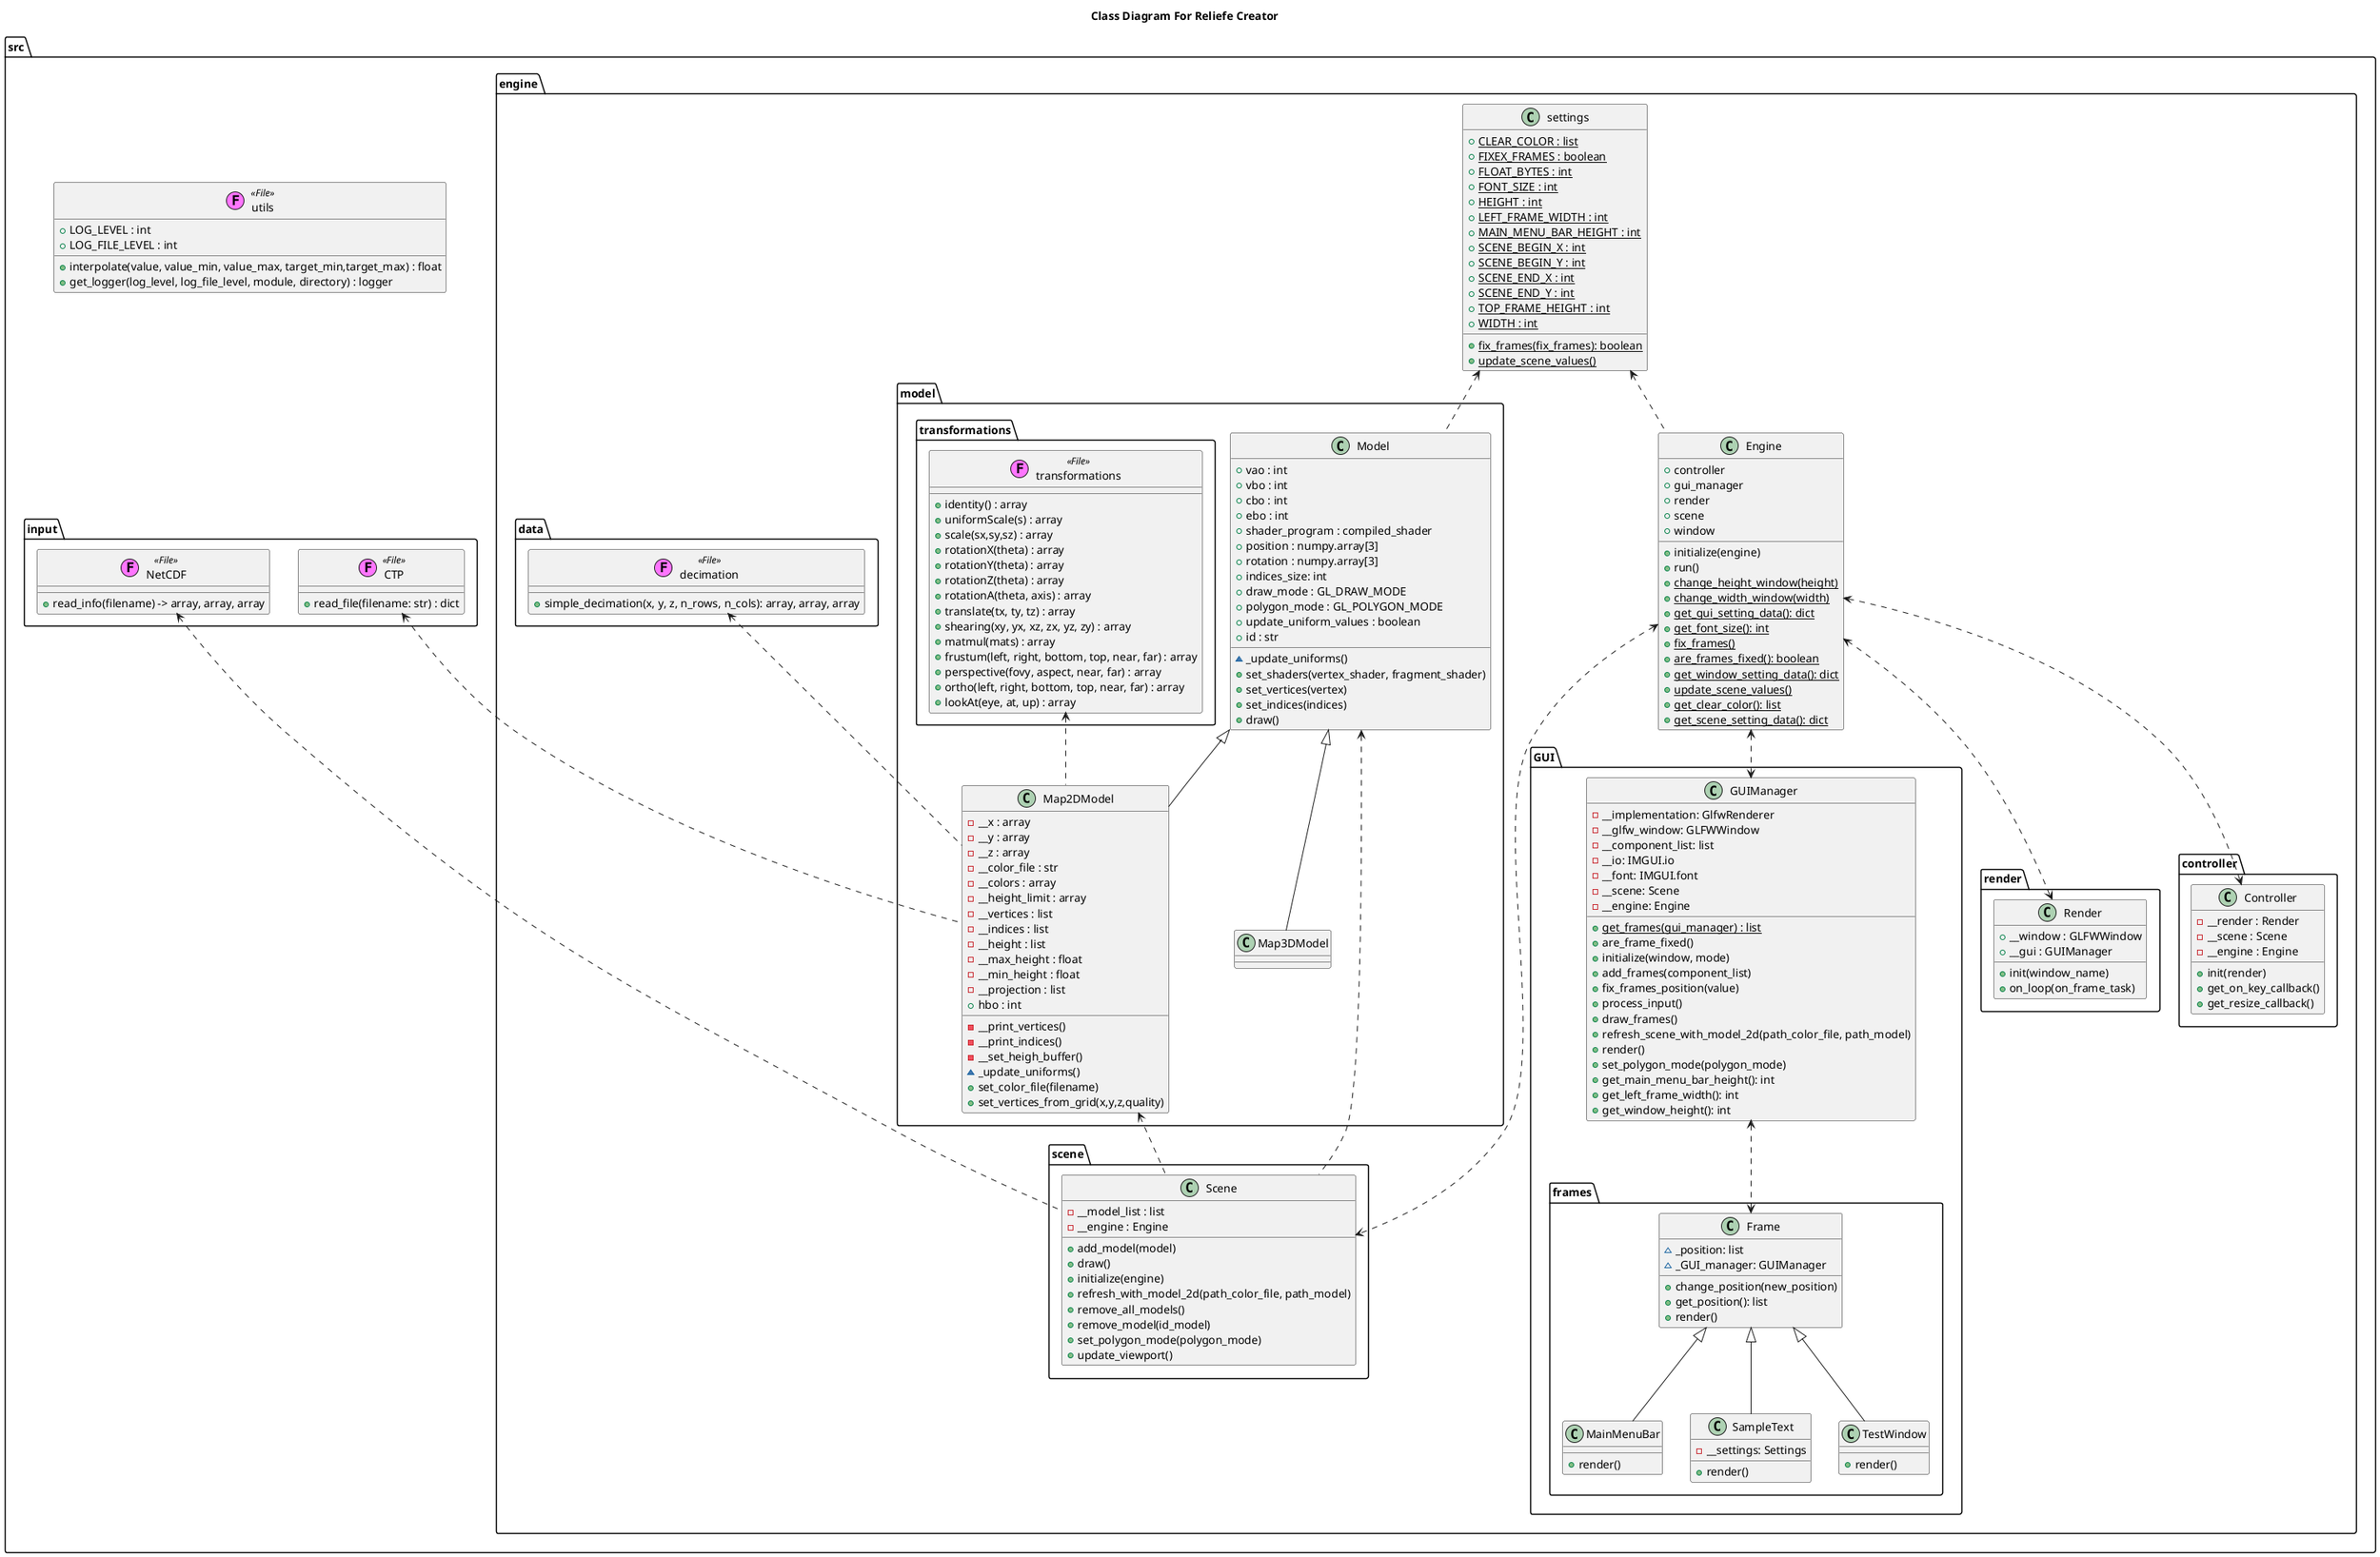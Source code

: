 @startuml

' Variable definition
!$file = "(F,#ff75ff) File"

' Configuration definition
title Class Diagram For Reliefe Creator
set namespaceSeparator .

' Package hierarchy
package src {
    package engine {
        package model {
            package transformations {}
        }
        package render {}
        package data {}
        package controller {}
        package GUI {
            package frames {}
        }
        package scene {}
    }
    package input {}
}


' Classes definition
class src.engine.GUI.GUIManager{
    - __implementation: GlfwRenderer
    - __glfw_window: GLFWWindow
    - __component_list: list
    - __io: IMGUI.io
    - __font: IMGUI.font
    - __scene: Scene
    - __engine: Engine

    {static} + get_frames(gui_manager) : list
    + are_frame_fixed()
    + initialize(window, mode)
    + add_frames(component_list)
    + fix_frames_position(value)
    + process_input()
    + draw_frames()
    + refresh_scene_with_model_2d(path_color_file, path_model)
    + render()
    + set_polygon_mode(polygon_mode)
    + get_main_menu_bar_height(): int
    + get_left_frame_width(): int
    + get_window_height(): int
}

class src.engine.settings  {
    {static} + CLEAR_COLOR : list
    {static} + fix_frames(fix_frames): boolean
    {static} + FIXEX_FRAMES : boolean
    {static} + FLOAT_BYTES : int
    {static} + FONT_SIZE : int
    {static} + HEIGHT : int
    {static} + LEFT_FRAME_WIDTH : int
    {static} + MAIN_MENU_BAR_HEIGHT : int
    {static} + SCENE_BEGIN_X : int
    {static} + SCENE_BEGIN_Y : int
    {static} + SCENE_END_X : int
    {static} + SCENE_END_Y : int
    {static} + TOP_FRAME_HEIGHT : int
    {static} + WIDTH : int
    {static} + update_scene_values()
}

class src.engine.model.transformations.transformations <<$file>> {
    + identity() : array
    + uniformScale(s) : array
    + scale(sx,sy,sz) : array
    + rotationX(theta) : array
    + rotationY(theta) : array
    + rotationZ(theta) : array
    + rotationA(theta, axis) : array
    + translate(tx, ty, tz) : array
    + shearing(xy, yx, xz, zx, yz, zy) : array
    + matmul(mats) : array
    + frustum(left, right, bottom, top, near, far) : array
    + perspective(fovy, aspect, near, far) : array
    + ortho(left, right, bottom, top, near, far) : array
    + lookAt(eye, at, up) : array
}


class src.engine.model.Model {

    + vao : int
    + vbo : int
    + cbo : int
    + ebo : int
    + shader_program : compiled_shader
    + position : numpy.array[3]
    + rotation : numpy.array[3]
    + indices_size: int
    + draw_mode : GL_DRAW_MODE
    + polygon_mode : GL_POLYGON_MODE
    + update_uniform_values : boolean
    + id : str

    ~ _update_uniforms()
    + set_shaders(vertex_shader, fragment_shader)
    + set_vertices(vertex)
    + set_indices(indices)
    + draw()
}

class src.engine.render.Render {
    + __window : GLFWWindow
    + __gui : GUIManager
    + init(window_name)
    + on_loop(on_frame_task)
}

class src.input.NetCDF <<$file>> {
    + read_info(filename) -> array, array, array
}

class src.engine.data.decimation <<$file>>{
    + simple_decimation(x, y, z, n_rows, n_cols): array, array, array
}

class src.utils <<$file>>{
    + LOG_LEVEL : int
    + LOG_FILE_LEVEL : int
    + interpolate(value, value_min, value_max, target_min,target_max) : float
    + get_logger(log_level, log_file_level, module, directory) : logger
}

class src.engine.model.Map2DModel{
    - __x : array
    - __y : array
    - __z : array
    - __color_file : str
    - __colors : array
    - __height_limit : array
    - __vertices : list
    - __indices : list
    - __height : list
    - __max_height : float
    - __min_height : float
    - __projection : list
    + hbo : int

    - __print_vertices()
    - __print_indices()
    - __set_heigh_buffer()
    ~ _update_uniforms()
    + set_color_file(filename)
    + set_vertices_from_grid(x,y,z,quality)

}

class src.input.CTP <<$file>> {
    + read_file(filename: str) : dict
}

class src.engine.model.Map3DModel{

}

'class src.main <<$file>> {
'
'}

class src.engine.GUI.frames.Frame {
    ~ _position: list
    ~ _GUI_manager: GUIManager

    + change_position(new_position)
    + get_position(): list
    + render()
}

class src.engine.GUI.frames.MainMenuBar {
    + render()
}

class src.engine.GUI.frames.SampleText {
    - __settings: Settings
    + render()
}

class src.engine.GUI.frames.TestWindow {
    + render()
}

class src.engine.controller.Controller {
    - __render : Render
    - __scene : Scene
    - __engine : Engine
    + init(render)
    + get_on_key_callback()
    + get_resize_callback()
}

class src.engine.scene.Scene {
    - __model_list : list
    - __engine : Engine
    + add_model(model)
    + draw()
    + initialize(engine)
    + refresh_with_model_2d(path_color_file, path_model)
    + remove_all_models()
    + remove_model(id_model)
    + set_polygon_mode(polygon_mode)
    + update_viewport()
}

class src.engine.Engine {
    + controller
    + gui_manager
    + render
    + scene
    + window
    + initialize(engine)
    + run()
    {static} + change_height_window(height)
    {static} + change_width_window(width)
    {static} + get_gui_setting_data(): dict
    {static} + get_font_size(): int
    {static} + fix_frames()
    {static} + are_frames_fixed(): boolean
    {static} + get_window_setting_data(): dict
    {static} + update_scene_values()
    {static} + get_clear_color(): list
    {static} + get_scene_setting_data(): dict

}

' herency
src.engine.model.Map2DModel -u-|> src.engine.model.Model
src.engine.model.Map3DModel -u-|> src.engine.model.Model

src.engine.GUI.frames.MainMenuBar -u-|> src.engine.GUI.frames.Frame
src.engine.GUI.frames.SampleText -u-|> src.engine.GUI.frames.Frame
src.engine.GUI.frames.TestWindow -u-|> src.engine.GUI.frames.Frame

' uses
src.engine.model.Map2DModel -u.> src.engine.data.decimation
src.engine.model.Map2DModel -u.> src.engine.model.transformations.transformations
src.engine.model.Map2DModel -u.> src.input.CTP

src.engine.model.Model -u.> src.engine.settings

src.engine.Engine <-d.> src.engine.render.Render
src.engine.Engine <-d.> src.engine.GUI.GUIManager
src.engine.Engine <-d.> src.engine.controller.Controller
src.engine.Engine <-d.> src.engine.scene.Scene
src.engine.Engine -u.> src.engine.settings

src.engine.GUI.frames.Frame <-u.> src.engine.GUI.GUIManager

src.engine.scene.Scene -u.> src.engine.model.Map2DModel
src.engine.scene.Scene -u.> src.engine.model.Model
src.engine.scene.Scene -u.> src.input.NetCDF
@enduml